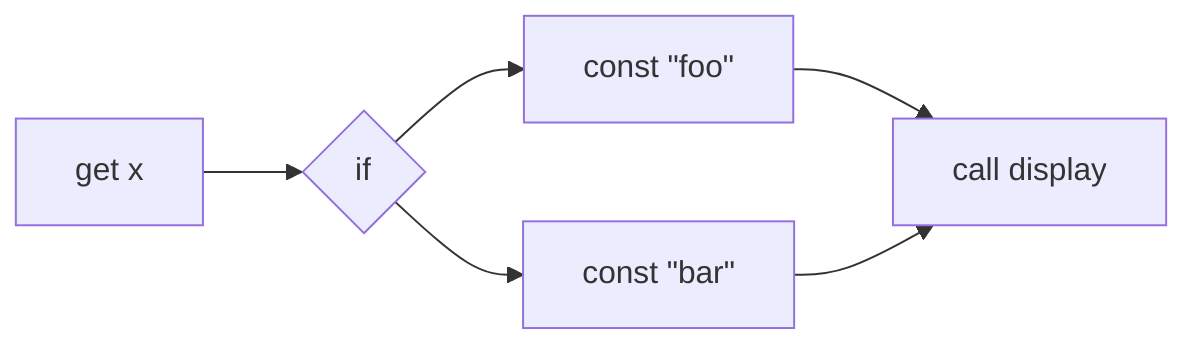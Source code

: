 flowchart LR
  c0[get x] --> c1{if}
  c1 --> c2[const #quot;foo#quot;] --> c4
  c1 --> c3[const #quot;bar#quot;] --> c4
  c4[call display]